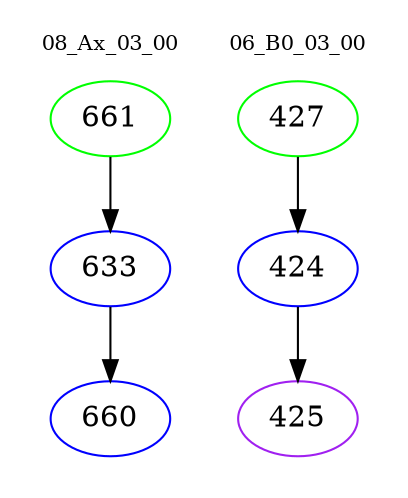 digraph{
subgraph cluster_0 {
color = white
label = "08_Ax_03_00";
fontsize=10;
T0_661 [label="661", color="green"]
T0_661 -> T0_633 [color="black"]
T0_633 [label="633", color="blue"]
T0_633 -> T0_660 [color="black"]
T0_660 [label="660", color="blue"]
}
subgraph cluster_1 {
color = white
label = "06_B0_03_00";
fontsize=10;
T1_427 [label="427", color="green"]
T1_427 -> T1_424 [color="black"]
T1_424 [label="424", color="blue"]
T1_424 -> T1_425 [color="black"]
T1_425 [label="425", color="purple"]
}
}
